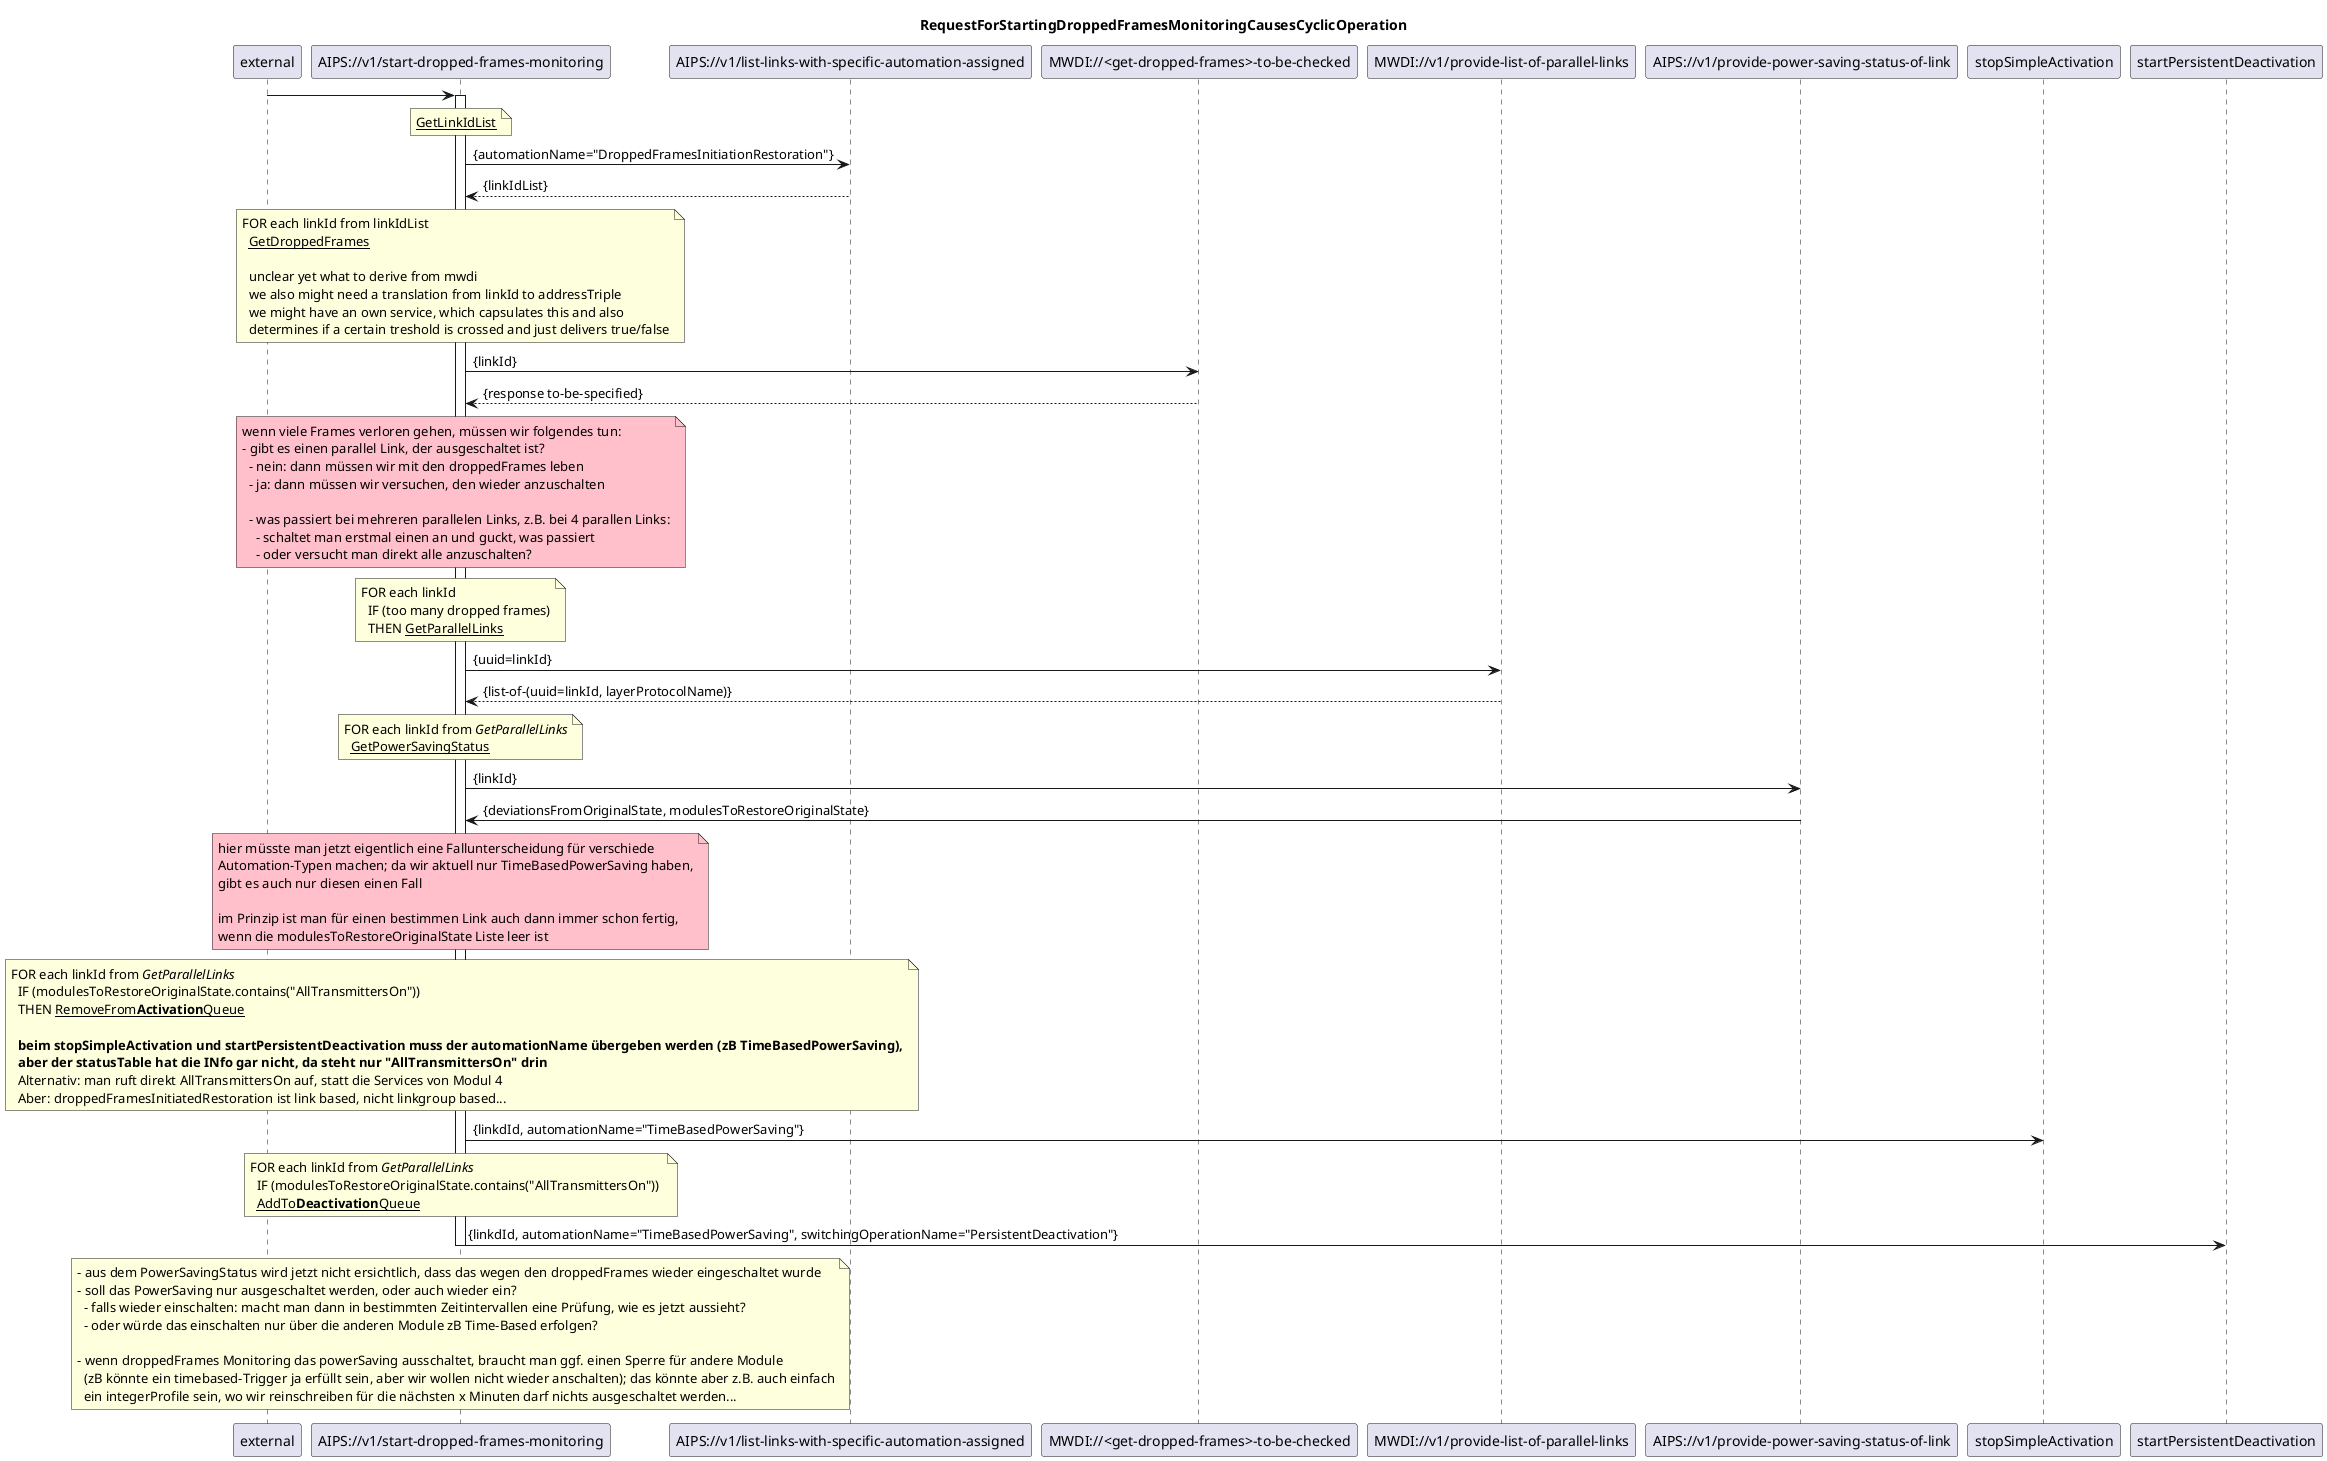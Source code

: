 @startuml 300_startDroppedFramesMonitoring
skinparam responseMessageBelowArrow true

title
RequestForStartingDroppedFramesMonitoringCausesCyclicOperation
end title

participant "external" as requestor
participant "AIPS://v1/start-dropped-frames-monitoring" as startModule
participant "AIPS://v1/list-links-with-specific-automation-assigned" as listLinks
participant "MWDI://<get-dropped-frames>-to-be-checked" as mwdi
participant "MWDI://v1/provide-list-of-parallel-links" as mwdiParallelLink
participant "AIPS://v1/provide-power-saving-status-of-link" as readStatus

requestor -> startModule
activate startModule

'get all links subject to this automation
note over startModule
  <u>GetLinkIdList</u>
end note
startModule -> listLinks: {automationName="DroppedFramesInitiationRestoration"}
listLinks --> startModule: {linkIdList}

'monitor them constantly
note over startModule
  FOR each linkId from linkIdList
    <u>GetDroppedFrames</u>

    unclear yet what to derive from mwdi
    we also might need a translation from linkId to addressTriple
    we might have an own service, which capsulates this and also
    determines if a certain treshold is crossed and just delivers true/false
end note
startModule -> mwdi: {linkId}
mwdi --> startModule: {response to-be-specified}

note over startModule #pink
  wenn viele Frames verloren gehen, müssen wir folgendes tun:
  - gibt es einen parallel Link, der ausgeschaltet ist?
    - nein: dann müssen wir mit den droppedFrames leben
    - ja: dann müssen wir versuchen, den wieder anzuschalten

    - was passiert bei mehreren parallelen Links, z.B. bei 4 parallen Links:
      - schaltet man erstmal einen an und guckt, was passiert
      - oder versucht man direkt alle anzuschalten?
end note

'if dropped frames condition met: get parallel links
note over startModule
  FOR each linkId
    IF (too many dropped frames)
    THEN <u>GetParallelLinks</u>
end note
startModule -> mwdiParallelLink: {uuid=linkId}
mwdiParallelLink --> startModule: {list-of-(uuid=linkId, layerProtocolName)}

'check whether those parallel links have active power saving
note over startModule
  FOR each linkId from <i>GetParallelLinks</i>
    <u>GetPowerSavingStatus</u>
end note
startModule -> readStatus: {linkId}
readStatus -> startModule: {deviationsFromOriginalState, modulesToRestoreOriginalState}


note over startModule #pink
  hier müsste man jetzt eigentlich eine Fallunterscheidung für verschiede 
  Automation-Typen machen; da wir aktuell nur TimeBasedPowerSaving haben,
  gibt es auch nur diesen einen Fall

  im Prinzip ist man für einen bestimmen Link auch dann immer schon fertig,
  wenn die modulesToRestoreOriginalState Liste leer ist 
end note

'falls via simpleActivation & persistentDeactivation steuern:
note over startModule
  FOR each linkId from <i>GetParallelLinks</i>
    IF (modulesToRestoreOriginalState.contains("AllTransmittersOn")) 
    THEN <u>RemoveFrom<b>Activation</b>Queue</u>
    
    <b>beim stopSimpleActivation und startPersistentDeactivation muss der automationName übergeben werden (zB TimeBasedPowerSaving),</b>
    <b>aber der statusTable hat die INfo gar nicht, da steht nur "AllTransmittersOn" drin</b>
    Alternativ: man ruft direkt AllTransmittersOn auf, statt die Services von Modul 4
    Aber: droppedFramesInitiatedRestoration ist link based, nicht linkgroup based...
end note
startModule -> stopSimpleActivation: {linkdId, automationName="TimeBasedPowerSaving"}

note over startModule
  FOR each linkId from <i>GetParallelLinks</i>
    IF (modulesToRestoreOriginalState.contains("AllTransmittersOn")) 
    <u>AddTo<b>Deactivation</b>Queue</u>
end note
startModule -> startPersistentDeactivation: {linkdId, automationName="TimeBasedPowerSaving", switchingOperationName="PersistentDeactivation"}



note over startModule
  - aus dem PowerSavingStatus wird jetzt nicht ersichtlich, dass das wegen den droppedFrames wieder eingeschaltet wurde
  - soll das PowerSaving nur ausgeschaltet werden, oder auch wieder ein?
    - falls wieder einschalten: macht man dann in bestimmten Zeitintervallen eine Prüfung, wie es jetzt aussieht?
    - oder würde das einschalten nur über die anderen Module zB Time-Based erfolgen?

  - wenn droppedFrames Monitoring das powerSaving ausschaltet, braucht man ggf. einen Sperre für andere Module
    (zB könnte ein timebased-Trigger ja erfüllt sein, aber wir wollen nicht wieder anschalten); das könnte aber z.B. auch einfach
    ein integerProfile sein, wo wir reinschreiben für die nächsten x Minuten darf nichts ausgeschaltet werden...
end note

deactivate startModule

@enduml